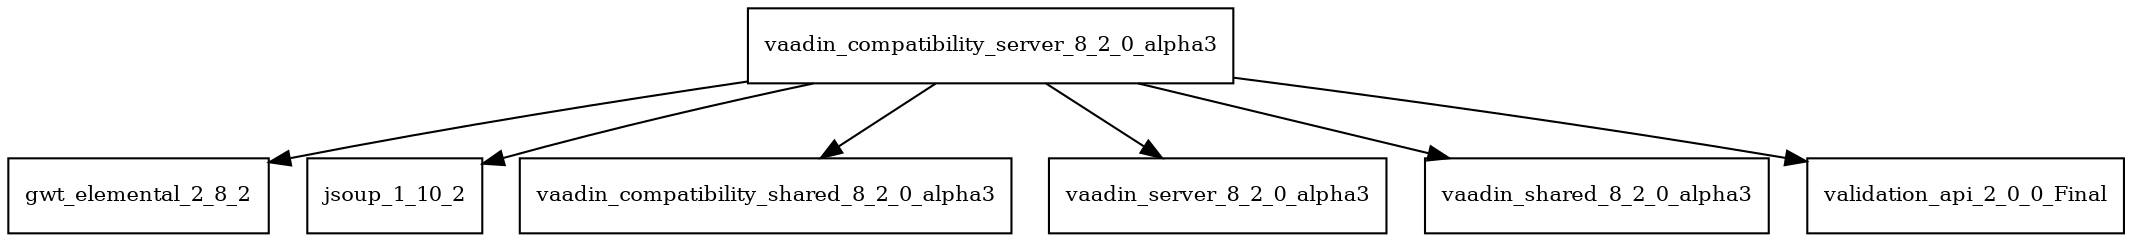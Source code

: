 digraph vaadin_compatibility_server_8_2_0_alpha3_dependencies {
  node [shape = box, fontsize=10.0];
  vaadin_compatibility_server_8_2_0_alpha3 -> gwt_elemental_2_8_2;
  vaadin_compatibility_server_8_2_0_alpha3 -> jsoup_1_10_2;
  vaadin_compatibility_server_8_2_0_alpha3 -> vaadin_compatibility_shared_8_2_0_alpha3;
  vaadin_compatibility_server_8_2_0_alpha3 -> vaadin_server_8_2_0_alpha3;
  vaadin_compatibility_server_8_2_0_alpha3 -> vaadin_shared_8_2_0_alpha3;
  vaadin_compatibility_server_8_2_0_alpha3 -> validation_api_2_0_0_Final;
}

